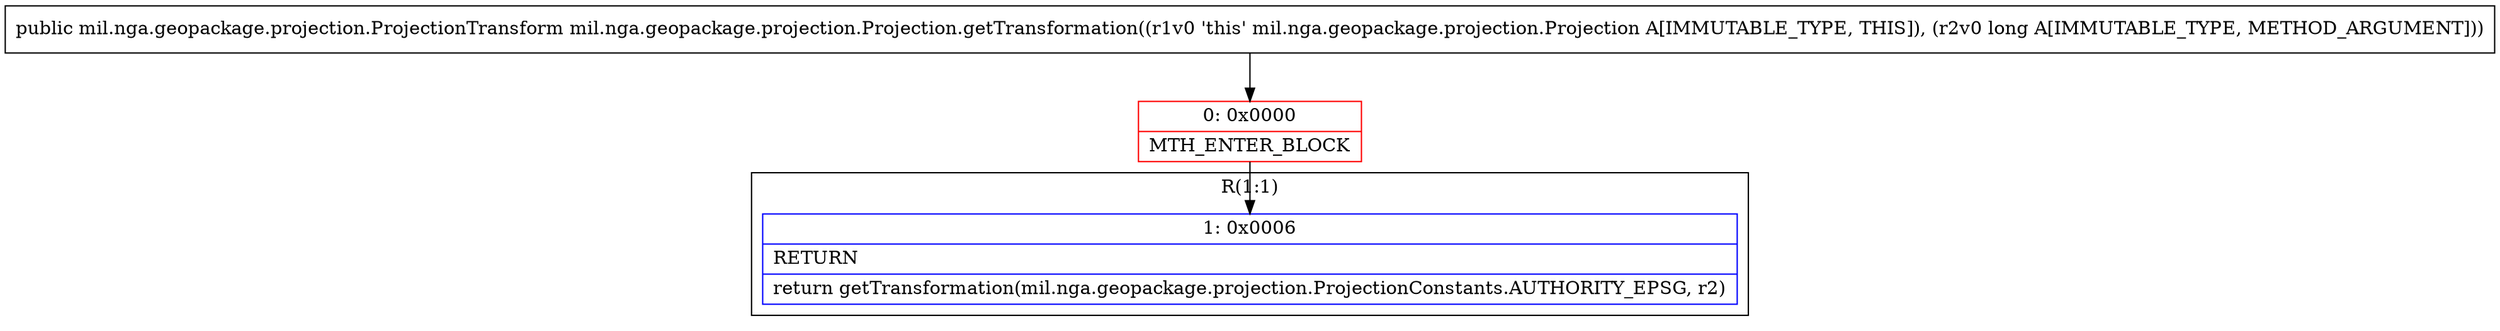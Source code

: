 digraph "CFG formil.nga.geopackage.projection.Projection.getTransformation(J)Lmil\/nga\/geopackage\/projection\/ProjectionTransform;" {
subgraph cluster_Region_1182687683 {
label = "R(1:1)";
node [shape=record,color=blue];
Node_1 [shape=record,label="{1\:\ 0x0006|RETURN\l|return getTransformation(mil.nga.geopackage.projection.ProjectionConstants.AUTHORITY_EPSG, r2)\l}"];
}
Node_0 [shape=record,color=red,label="{0\:\ 0x0000|MTH_ENTER_BLOCK\l}"];
MethodNode[shape=record,label="{public mil.nga.geopackage.projection.ProjectionTransform mil.nga.geopackage.projection.Projection.getTransformation((r1v0 'this' mil.nga.geopackage.projection.Projection A[IMMUTABLE_TYPE, THIS]), (r2v0 long A[IMMUTABLE_TYPE, METHOD_ARGUMENT])) }"];
MethodNode -> Node_0;
Node_0 -> Node_1;
}

